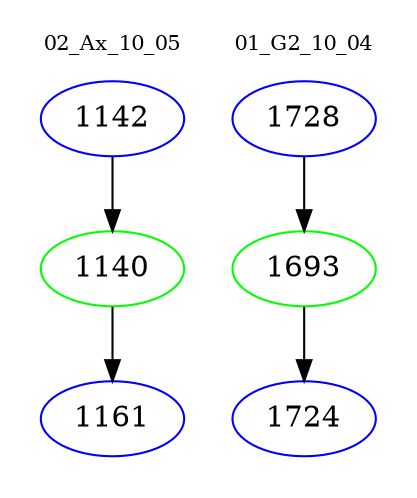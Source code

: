 digraph{
subgraph cluster_0 {
color = white
label = "02_Ax_10_05";
fontsize=10;
T0_1142 [label="1142", color="blue"]
T0_1142 -> T0_1140 [color="black"]
T0_1140 [label="1140", color="green"]
T0_1140 -> T0_1161 [color="black"]
T0_1161 [label="1161", color="blue"]
}
subgraph cluster_1 {
color = white
label = "01_G2_10_04";
fontsize=10;
T1_1728 [label="1728", color="blue"]
T1_1728 -> T1_1693 [color="black"]
T1_1693 [label="1693", color="green"]
T1_1693 -> T1_1724 [color="black"]
T1_1724 [label="1724", color="blue"]
}
}
